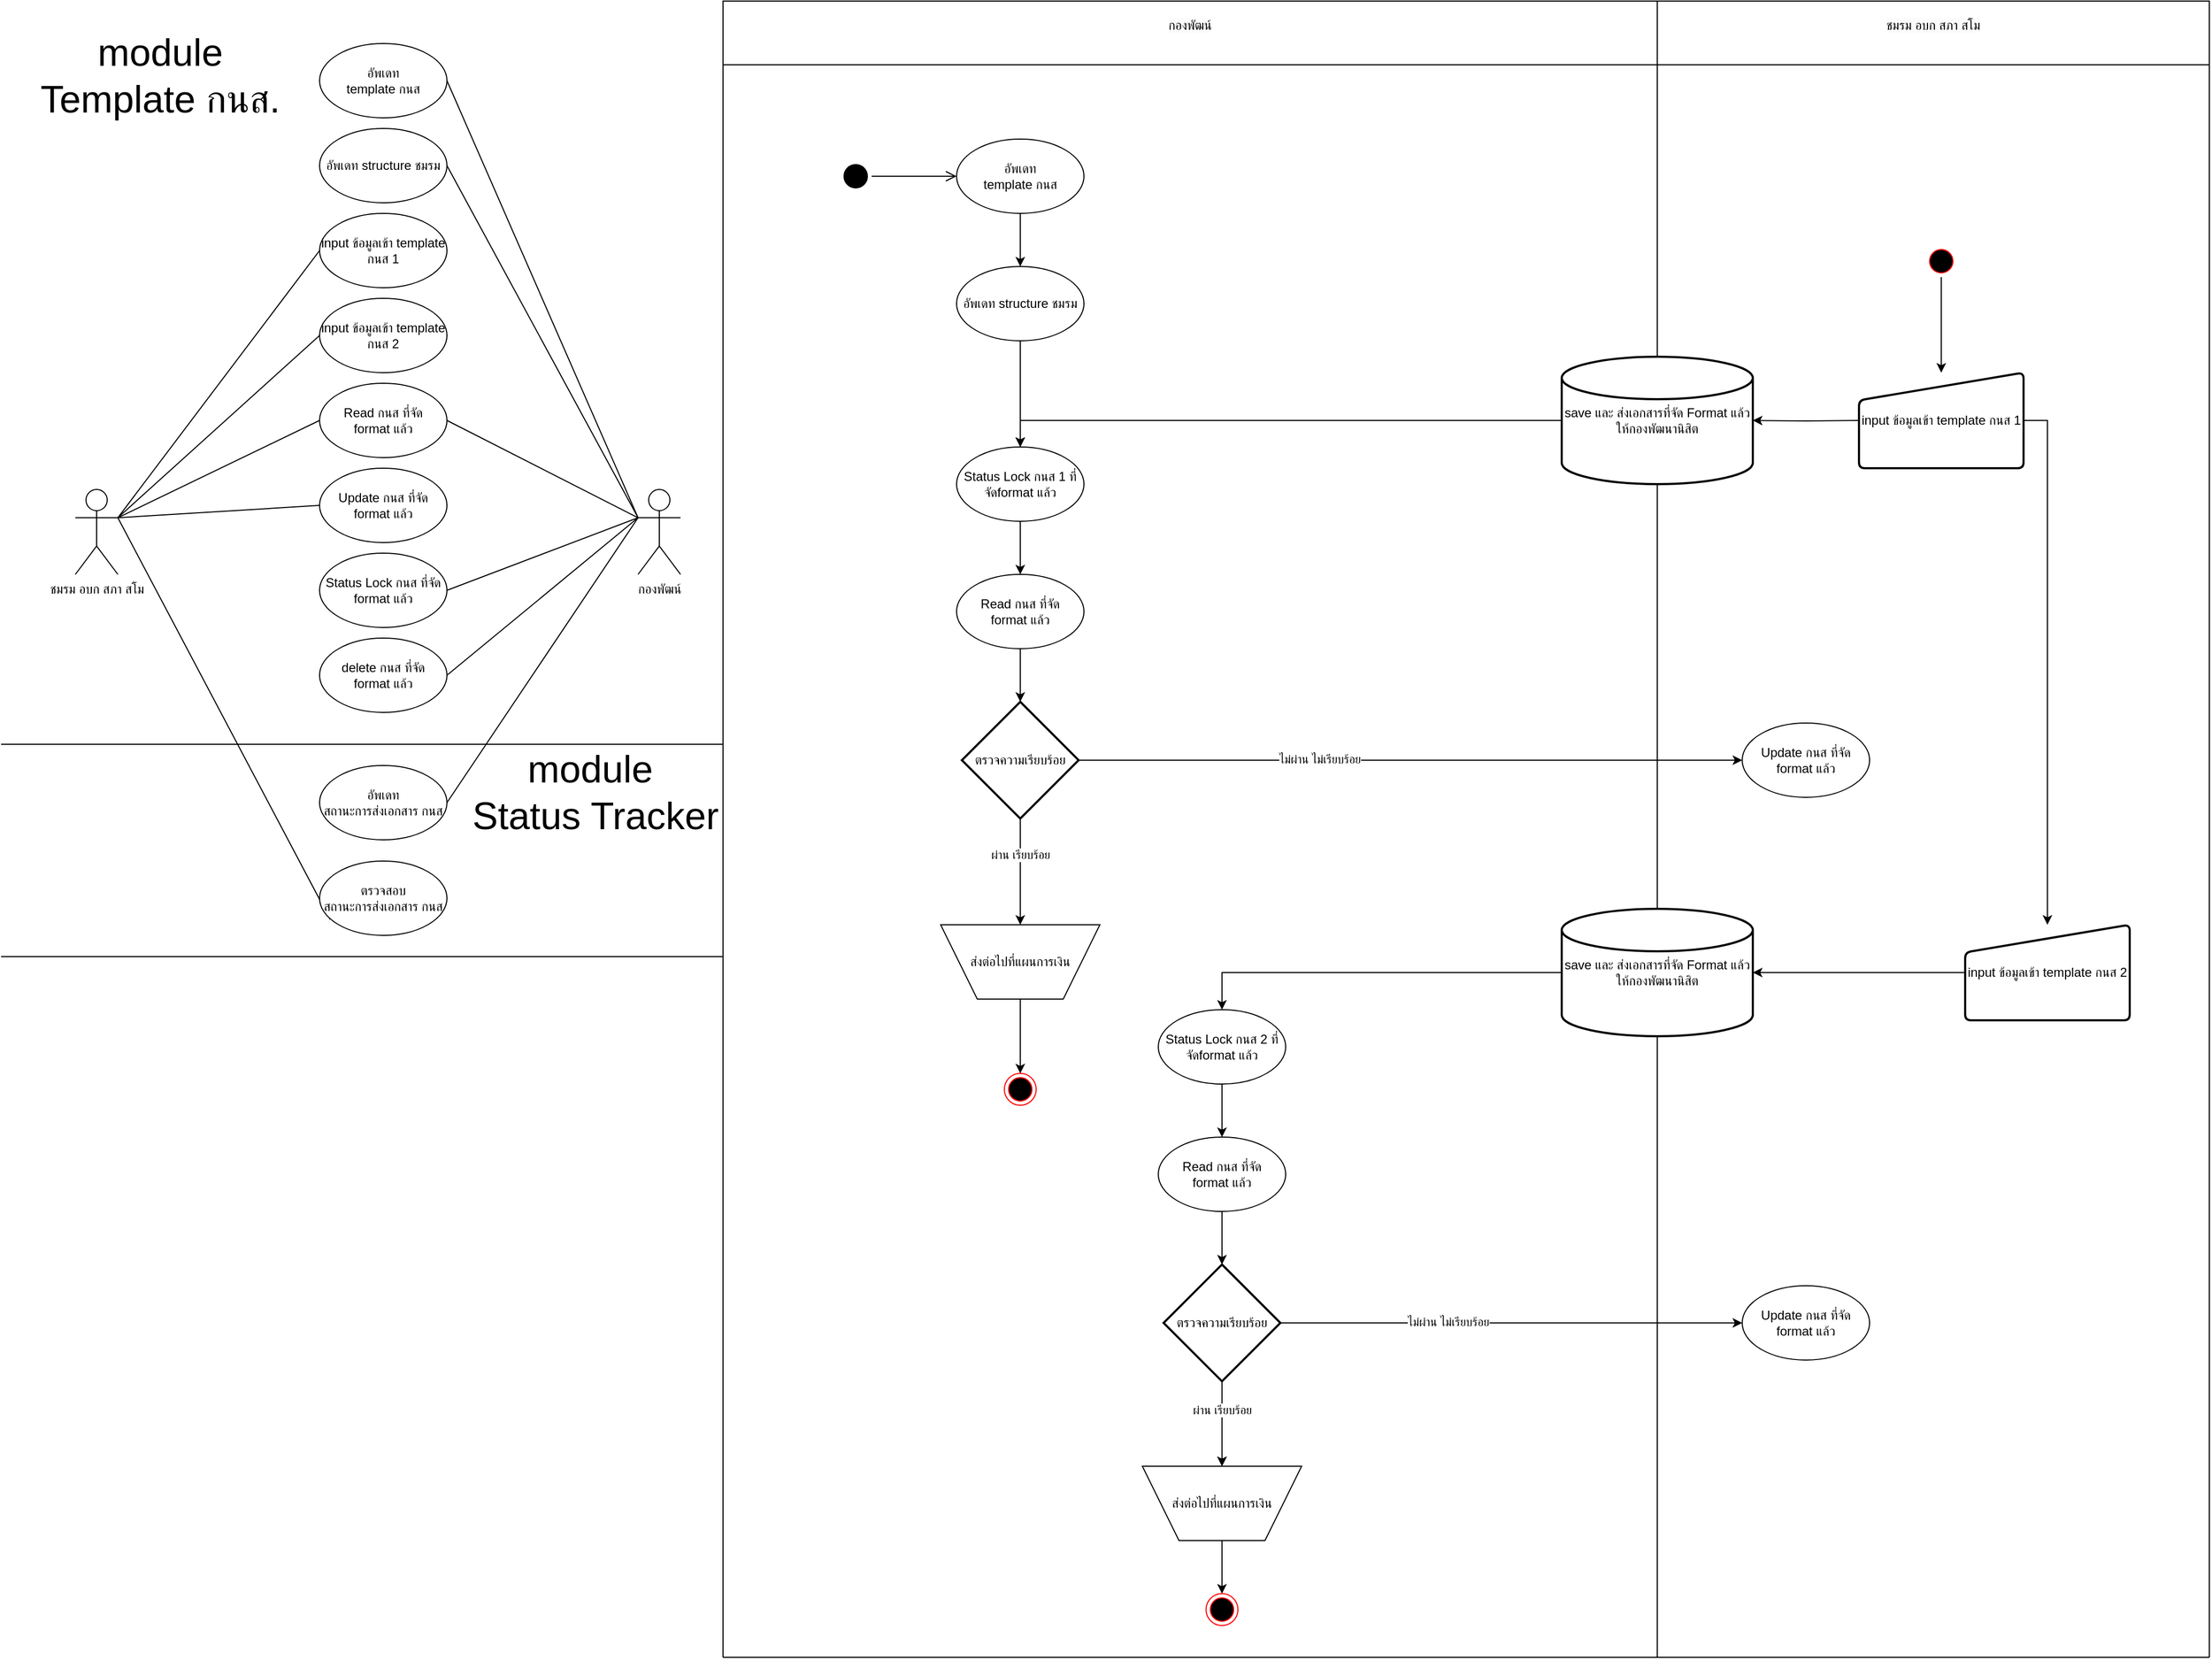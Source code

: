 <mxfile version="21.7.2" type="github">
  <diagram name="Page-1" id="ZzN4FH9oetMk5YErNFHV">
    <mxGraphModel dx="5592" dy="3036" grid="1" gridSize="10" guides="1" tooltips="1" connect="1" arrows="1" fold="1" page="1" pageScale="1" pageWidth="2336" pageHeight="1654" math="0" shadow="0">
      <root>
        <mxCell id="0" />
        <mxCell id="1" parent="0" />
        <mxCell id="msKGphXNFUlelB7VB5vX-10" style="rounded=0;orthogonalLoop=1;jettySize=auto;html=1;entryX=0;entryY=0.5;entryDx=0;entryDy=0;endArrow=none;endFill=0;exitX=1;exitY=0.333;exitDx=0;exitDy=0;exitPerimeter=0;" edge="1" parent="1" source="gzNE2DXyNcuvEshY9NXV-2">
          <mxGeometry relative="1" as="geometry">
            <mxPoint x="310.0" y="865" as="targetPoint" />
            <mxPoint x="160" y="340" as="sourcePoint" />
          </mxGeometry>
        </mxCell>
        <mxCell id="gzNE2DXyNcuvEshY9NXV-2" value="ชมรม อบก สภา สโม" style="shape=umlActor;verticalLabelPosition=bottom;verticalAlign=top;html=1;" parent="1" vertex="1">
          <mxGeometry x="70" y="460" width="40" height="80" as="geometry" />
        </mxCell>
        <mxCell id="6FQQcwOXX1aC3el29gg5-3" style="edgeStyle=none;rounded=0;orthogonalLoop=1;jettySize=auto;html=1;exitX=0;exitY=0.333;exitDx=0;exitDy=0;exitPerimeter=0;entryX=1;entryY=0.5;entryDx=0;entryDy=0;endArrow=none;endFill=0;" parent="1" source="gzNE2DXyNcuvEshY9NXV-4" target="gzNE2DXyNcuvEshY9NXV-9" edge="1">
          <mxGeometry relative="1" as="geometry" />
        </mxCell>
        <mxCell id="msKGphXNFUlelB7VB5vX-9" style="rounded=0;orthogonalLoop=1;jettySize=auto;html=1;exitX=0;exitY=0.333;exitDx=0;exitDy=0;exitPerimeter=0;entryX=1;entryY=0.5;entryDx=0;entryDy=0;endArrow=none;endFill=0;" edge="1" parent="1" source="gzNE2DXyNcuvEshY9NXV-4" target="msKGphXNFUlelB7VB5vX-8">
          <mxGeometry relative="1" as="geometry" />
        </mxCell>
        <mxCell id="gzNE2DXyNcuvEshY9NXV-4" value="กองพัฒน์" style="shape=umlActor;verticalLabelPosition=bottom;verticalAlign=top;html=1;" parent="1" vertex="1">
          <mxGeometry x="600" y="460" width="40" height="80" as="geometry" />
        </mxCell>
        <mxCell id="gzNE2DXyNcuvEshY9NXV-6" value="input ข้อมูลเข้า template กนส 1" style="ellipse;whiteSpace=wrap;html=1;" parent="1" vertex="1">
          <mxGeometry x="300" y="200" width="120" height="70" as="geometry" />
        </mxCell>
        <mxCell id="gzNE2DXyNcuvEshY9NXV-8" value="input ข้อมูลเข้า template กนส 2" style="ellipse;whiteSpace=wrap;html=1;" parent="1" vertex="1">
          <mxGeometry x="300" y="280" width="120" height="70" as="geometry" />
        </mxCell>
        <mxCell id="gzNE2DXyNcuvEshY9NXV-9" value="อัพเดท&lt;br&gt;template กนส" style="ellipse;whiteSpace=wrap;html=1;" parent="1" vertex="1">
          <mxGeometry x="300" y="40" width="120" height="70" as="geometry" />
        </mxCell>
        <mxCell id="gzNE2DXyNcuvEshY9NXV-10" value="อัพเดท structure ชมรม" style="ellipse;whiteSpace=wrap;html=1;" parent="1" vertex="1">
          <mxGeometry x="300" y="120" width="120" height="70" as="geometry" />
        </mxCell>
        <mxCell id="gzNE2DXyNcuvEshY9NXV-11" value="Read กนส ที่จัด &lt;br&gt;format แล้ว" style="ellipse;whiteSpace=wrap;html=1;" parent="1" vertex="1">
          <mxGeometry x="300" y="360" width="120" height="70" as="geometry" />
        </mxCell>
        <mxCell id="gzNE2DXyNcuvEshY9NXV-12" value="Update กนส ที่จัด&lt;br style=&quot;border-color: var(--border-color);&quot;&gt;format แล้ว" style="ellipse;whiteSpace=wrap;html=1;" parent="1" vertex="1">
          <mxGeometry x="300" y="440" width="120" height="70" as="geometry" />
        </mxCell>
        <mxCell id="gzNE2DXyNcuvEshY9NXV-13" value="Status Lock กนส ที่จัด&lt;br style=&quot;border-color: var(--border-color);&quot;&gt;format แล้ว" style="ellipse;whiteSpace=wrap;html=1;" parent="1" vertex="1">
          <mxGeometry x="300" y="520" width="120" height="70" as="geometry" />
        </mxCell>
        <mxCell id="gzNE2DXyNcuvEshY9NXV-14" value="delete กนส ที่จัด&lt;br style=&quot;border-color: var(--border-color);&quot;&gt;format แล้ว" style="ellipse;whiteSpace=wrap;html=1;" parent="1" vertex="1">
          <mxGeometry x="300" y="600" width="120" height="70" as="geometry" />
        </mxCell>
        <mxCell id="6FQQcwOXX1aC3el29gg5-4" style="edgeStyle=none;rounded=0;orthogonalLoop=1;jettySize=auto;html=1;exitX=0;exitY=0.333;exitDx=0;exitDy=0;exitPerimeter=0;entryX=1;entryY=0.5;entryDx=0;entryDy=0;endArrow=none;endFill=0;" parent="1" source="gzNE2DXyNcuvEshY9NXV-4" target="gzNE2DXyNcuvEshY9NXV-10" edge="1">
          <mxGeometry relative="1" as="geometry">
            <mxPoint x="500" y="317" as="sourcePoint" />
            <mxPoint x="430" y="85" as="targetPoint" />
          </mxGeometry>
        </mxCell>
        <mxCell id="6FQQcwOXX1aC3el29gg5-5" style="edgeStyle=none;rounded=0;orthogonalLoop=1;jettySize=auto;html=1;exitX=0;exitY=0.333;exitDx=0;exitDy=0;exitPerimeter=0;entryX=1;entryY=0.5;entryDx=0;entryDy=0;endArrow=none;endFill=0;" parent="1" source="gzNE2DXyNcuvEshY9NXV-4" target="gzNE2DXyNcuvEshY9NXV-11" edge="1">
          <mxGeometry relative="1" as="geometry">
            <mxPoint x="500" y="317" as="sourcePoint" />
            <mxPoint x="430" y="165" as="targetPoint" />
          </mxGeometry>
        </mxCell>
        <mxCell id="6FQQcwOXX1aC3el29gg5-6" style="edgeStyle=none;rounded=0;orthogonalLoop=1;jettySize=auto;html=1;exitX=0;exitY=0.333;exitDx=0;exitDy=0;exitPerimeter=0;entryX=1;entryY=0.5;entryDx=0;entryDy=0;endArrow=none;endFill=0;" parent="1" source="gzNE2DXyNcuvEshY9NXV-4" target="gzNE2DXyNcuvEshY9NXV-13" edge="1">
          <mxGeometry relative="1" as="geometry">
            <mxPoint x="500" y="317" as="sourcePoint" />
            <mxPoint x="430" y="405" as="targetPoint" />
          </mxGeometry>
        </mxCell>
        <mxCell id="6FQQcwOXX1aC3el29gg5-7" style="edgeStyle=none;rounded=0;orthogonalLoop=1;jettySize=auto;html=1;exitX=0;exitY=0.333;exitDx=0;exitDy=0;exitPerimeter=0;entryX=1;entryY=0.5;entryDx=0;entryDy=0;endArrow=none;endFill=0;" parent="1" source="gzNE2DXyNcuvEshY9NXV-4" target="gzNE2DXyNcuvEshY9NXV-14" edge="1">
          <mxGeometry relative="1" as="geometry">
            <mxPoint x="500" y="317" as="sourcePoint" />
            <mxPoint x="430" y="565" as="targetPoint" />
          </mxGeometry>
        </mxCell>
        <mxCell id="6FQQcwOXX1aC3el29gg5-8" style="edgeStyle=none;rounded=0;orthogonalLoop=1;jettySize=auto;html=1;exitX=1;exitY=0.333;exitDx=0;exitDy=0;exitPerimeter=0;entryX=0;entryY=0.5;entryDx=0;entryDy=0;endArrow=none;endFill=0;" parent="1" source="gzNE2DXyNcuvEshY9NXV-2" target="gzNE2DXyNcuvEshY9NXV-6" edge="1">
          <mxGeometry relative="1" as="geometry">
            <mxPoint x="230" y="302" as="sourcePoint" />
            <mxPoint x="160" y="150" as="targetPoint" />
          </mxGeometry>
        </mxCell>
        <mxCell id="6FQQcwOXX1aC3el29gg5-9" style="edgeStyle=none;rounded=0;orthogonalLoop=1;jettySize=auto;html=1;entryX=0;entryY=0.5;entryDx=0;entryDy=0;endArrow=none;endFill=0;exitX=1;exitY=0.333;exitDx=0;exitDy=0;exitPerimeter=0;" parent="1" source="gzNE2DXyNcuvEshY9NXV-2" target="gzNE2DXyNcuvEshY9NXV-8" edge="1">
          <mxGeometry relative="1" as="geometry">
            <mxPoint x="230" y="310" as="sourcePoint" />
            <mxPoint x="310" y="245" as="targetPoint" />
          </mxGeometry>
        </mxCell>
        <mxCell id="6FQQcwOXX1aC3el29gg5-10" style="edgeStyle=none;rounded=0;orthogonalLoop=1;jettySize=auto;html=1;entryX=0;entryY=0.5;entryDx=0;entryDy=0;endArrow=none;endFill=0;exitX=1;exitY=0.333;exitDx=0;exitDy=0;exitPerimeter=0;" parent="1" source="gzNE2DXyNcuvEshY9NXV-2" target="gzNE2DXyNcuvEshY9NXV-11" edge="1">
          <mxGeometry relative="1" as="geometry">
            <mxPoint x="240" y="320" as="sourcePoint" />
            <mxPoint x="310" y="325" as="targetPoint" />
          </mxGeometry>
        </mxCell>
        <mxCell id="6FQQcwOXX1aC3el29gg5-11" style="edgeStyle=none;rounded=0;orthogonalLoop=1;jettySize=auto;html=1;entryX=0;entryY=0.5;entryDx=0;entryDy=0;endArrow=none;endFill=0;exitX=1;exitY=0.333;exitDx=0;exitDy=0;exitPerimeter=0;" parent="1" source="gzNE2DXyNcuvEshY9NXV-2" target="gzNE2DXyNcuvEshY9NXV-12" edge="1">
          <mxGeometry relative="1" as="geometry">
            <mxPoint x="240" y="317" as="sourcePoint" />
            <mxPoint x="310" y="405" as="targetPoint" />
          </mxGeometry>
        </mxCell>
        <mxCell id="msKGphXNFUlelB7VB5vX-1" value="module Template กนส." style="text;html=1;strokeColor=none;fillColor=none;align=center;verticalAlign=middle;whiteSpace=wrap;rounded=0;fontSize=36;" vertex="1" parent="1">
          <mxGeometry x="20" y="30" width="260" height="80" as="geometry" />
        </mxCell>
        <mxCell id="msKGphXNFUlelB7VB5vX-2" value="" style="endArrow=none;html=1;rounded=0;" edge="1" parent="1">
          <mxGeometry width="50" height="50" relative="1" as="geometry">
            <mxPoint y="700" as="sourcePoint" />
            <mxPoint x="680" y="700" as="targetPoint" />
          </mxGeometry>
        </mxCell>
        <mxCell id="msKGphXNFUlelB7VB5vX-3" value="" style="endArrow=none;html=1;rounded=0;" edge="1" parent="1">
          <mxGeometry width="50" height="50" relative="1" as="geometry">
            <mxPoint x="680" y="1560" as="sourcePoint" />
            <mxPoint x="680" as="targetPoint" />
          </mxGeometry>
        </mxCell>
        <mxCell id="msKGphXNFUlelB7VB5vX-4" value="module&amp;nbsp;&lt;br&gt;Status Tracker" style="text;html=1;strokeColor=none;fillColor=none;align=center;verticalAlign=middle;whiteSpace=wrap;rounded=0;fontSize=36;" vertex="1" parent="1">
          <mxGeometry x="440" y="720" width="240" height="50" as="geometry" />
        </mxCell>
        <mxCell id="msKGphXNFUlelB7VB5vX-8" value="อัพเดท&lt;br&gt;สถานะการส่งเอกสาร กนส" style="ellipse;whiteSpace=wrap;html=1;" vertex="1" parent="1">
          <mxGeometry x="300" y="720" width="120" height="70" as="geometry" />
        </mxCell>
        <mxCell id="msKGphXNFUlelB7VB5vX-11" value="ตรวจสอบ&lt;br&gt;สถานะการส่งเอกสาร กนส" style="ellipse;whiteSpace=wrap;html=1;" vertex="1" parent="1">
          <mxGeometry x="300" y="810" width="120" height="70" as="geometry" />
        </mxCell>
        <mxCell id="msKGphXNFUlelB7VB5vX-12" value="" style="endArrow=none;html=1;rounded=0;" edge="1" parent="1">
          <mxGeometry width="50" height="50" relative="1" as="geometry">
            <mxPoint y="900" as="sourcePoint" />
            <mxPoint x="680" y="900" as="targetPoint" />
          </mxGeometry>
        </mxCell>
        <mxCell id="msKGphXNFUlelB7VB5vX-14" value="&#xa;&lt;span style=&quot;color: rgb(0, 0, 0); font-family: Helvetica; font-size: 12px; font-style: normal; font-variant-ligatures: normal; font-variant-caps: normal; font-weight: 400; letter-spacing: normal; orphans: 2; text-align: center; text-indent: 0px; text-transform: none; widows: 2; word-spacing: 0px; -webkit-text-stroke-width: 0px; background-color: rgb(251, 251, 251); text-decoration-thickness: initial; text-decoration-style: initial; text-decoration-color: initial; float: none; display: inline !important;&quot;&gt;กองพัฒน์&lt;/span&gt;&#xa;&#xa;" style="rounded=0;whiteSpace=wrap;html=1;" vertex="1" parent="1">
          <mxGeometry x="680" width="880" height="60" as="geometry" />
        </mxCell>
        <mxCell id="msKGphXNFUlelB7VB5vX-15" value="&#xa;&lt;span style=&quot;color: rgb(0, 0, 0); font-family: Helvetica; font-size: 12px; font-style: normal; font-variant-ligatures: normal; font-variant-caps: normal; font-weight: 400; letter-spacing: normal; orphans: 2; text-align: center; text-indent: 0px; text-transform: none; widows: 2; word-spacing: 0px; -webkit-text-stroke-width: 0px; background-color: rgb(251, 251, 251); text-decoration-thickness: initial; text-decoration-style: initial; text-decoration-color: initial; float: none; display: inline !important;&quot;&gt;ชมรม อบก สภา สโม&lt;/span&gt;&#xa;&#xa;" style="rounded=0;whiteSpace=wrap;html=1;" vertex="1" parent="1">
          <mxGeometry x="1560" width="520" height="60" as="geometry" />
        </mxCell>
        <mxCell id="msKGphXNFUlelB7VB5vX-16" value="" style="ellipse;html=1;shape=startState;fillColor=#000000;strokeColor=#000000;" vertex="1" parent="1">
          <mxGeometry x="790" y="150" width="30" height="30" as="geometry" />
        </mxCell>
        <mxCell id="msKGphXNFUlelB7VB5vX-17" value="" style="edgeStyle=orthogonalEdgeStyle;html=1;verticalAlign=bottom;endArrow=open;endSize=8;strokeColor=#000000;rounded=0;exitX=1;exitY=0.5;exitDx=0;exitDy=0;entryX=0;entryY=0.5;entryDx=0;entryDy=0;" edge="1" source="msKGphXNFUlelB7VB5vX-16" parent="1" target="msKGphXNFUlelB7VB5vX-22">
          <mxGeometry relative="1" as="geometry">
            <mxPoint x="890" y="165" as="targetPoint" />
          </mxGeometry>
        </mxCell>
        <mxCell id="msKGphXNFUlelB7VB5vX-18" value="" style="ellipse;html=1;shape=endState;fillColor=#000000;strokeColor=#ff0000;" vertex="1" parent="1">
          <mxGeometry x="945" y="1010" width="30" height="30" as="geometry" />
        </mxCell>
        <mxCell id="msKGphXNFUlelB7VB5vX-31" style="edgeStyle=orthogonalEdgeStyle;rounded=0;orthogonalLoop=1;jettySize=auto;html=1;exitX=0.5;exitY=1;exitDx=0;exitDy=0;entryX=0.5;entryY=0;entryDx=0;entryDy=0;" edge="1" parent="1" source="msKGphXNFUlelB7VB5vX-22" target="msKGphXNFUlelB7VB5vX-23">
          <mxGeometry relative="1" as="geometry" />
        </mxCell>
        <mxCell id="msKGphXNFUlelB7VB5vX-22" value="อัพเดท&lt;br&gt;template กนส" style="ellipse;whiteSpace=wrap;html=1;" vertex="1" parent="1">
          <mxGeometry x="900" y="130" width="120" height="70" as="geometry" />
        </mxCell>
        <mxCell id="msKGphXNFUlelB7VB5vX-37" style="edgeStyle=orthogonalEdgeStyle;rounded=0;orthogonalLoop=1;jettySize=auto;html=1;exitX=0.5;exitY=1;exitDx=0;exitDy=0;entryX=0.5;entryY=0;entryDx=0;entryDy=0;" edge="1" parent="1" source="msKGphXNFUlelB7VB5vX-23" target="msKGphXNFUlelB7VB5vX-28">
          <mxGeometry relative="1" as="geometry" />
        </mxCell>
        <mxCell id="msKGphXNFUlelB7VB5vX-23" value="อัพเดท structure ชมรม" style="ellipse;whiteSpace=wrap;html=1;" vertex="1" parent="1">
          <mxGeometry x="900" y="250" width="120" height="70" as="geometry" />
        </mxCell>
        <mxCell id="msKGphXNFUlelB7VB5vX-35" style="edgeStyle=orthogonalEdgeStyle;rounded=0;orthogonalLoop=1;jettySize=auto;html=1;exitX=0;exitY=0.5;exitDx=0;exitDy=0;entryX=1;entryY=0.5;entryDx=0;entryDy=0;entryPerimeter=0;" edge="1" parent="1" target="msKGphXNFUlelB7VB5vX-66">
          <mxGeometry relative="1" as="geometry">
            <mxPoint x="1750" y="395" as="sourcePoint" />
            <mxPoint x="1620" y="395" as="targetPoint" />
          </mxGeometry>
        </mxCell>
        <mxCell id="msKGphXNFUlelB7VB5vX-60" style="edgeStyle=orthogonalEdgeStyle;rounded=0;orthogonalLoop=1;jettySize=auto;html=1;exitX=1;exitY=0.5;exitDx=0;exitDy=0;entryX=0.5;entryY=0;entryDx=0;entryDy=0;" edge="1" parent="1" source="msKGphXNFUlelB7VB5vX-67" target="msKGphXNFUlelB7VB5vX-68">
          <mxGeometry relative="1" as="geometry">
            <mxPoint x="2010" y="395" as="sourcePoint" />
            <mxPoint x="2030" y="880" as="targetPoint" />
          </mxGeometry>
        </mxCell>
        <mxCell id="msKGphXNFUlelB7VB5vX-61" style="edgeStyle=orthogonalEdgeStyle;rounded=0;orthogonalLoop=1;jettySize=auto;html=1;exitX=0;exitY=0.5;exitDx=0;exitDy=0;entryX=1;entryY=0.5;entryDx=0;entryDy=0;entryPerimeter=0;" edge="1" parent="1" source="msKGphXNFUlelB7VB5vX-68" target="msKGphXNFUlelB7VB5vX-65">
          <mxGeometry relative="1" as="geometry">
            <mxPoint x="1830" y="915" as="sourcePoint" />
            <mxPoint x="1620" y="915" as="targetPoint" />
          </mxGeometry>
        </mxCell>
        <mxCell id="msKGphXNFUlelB7VB5vX-46" style="edgeStyle=orthogonalEdgeStyle;rounded=0;orthogonalLoop=1;jettySize=auto;html=1;exitX=0.5;exitY=1;exitDx=0;exitDy=0;entryX=0.5;entryY=0;entryDx=0;entryDy=0;entryPerimeter=0;" edge="1" parent="1" source="msKGphXNFUlelB7VB5vX-26" target="msKGphXNFUlelB7VB5vX-39">
          <mxGeometry relative="1" as="geometry" />
        </mxCell>
        <mxCell id="msKGphXNFUlelB7VB5vX-26" value="Read กนส ที่จัด &lt;br&gt;format แล้ว" style="ellipse;whiteSpace=wrap;html=1;" vertex="1" parent="1">
          <mxGeometry x="900" y="540" width="120" height="70" as="geometry" />
        </mxCell>
        <mxCell id="msKGphXNFUlelB7VB5vX-45" style="edgeStyle=orthogonalEdgeStyle;rounded=0;orthogonalLoop=1;jettySize=auto;html=1;exitX=0.5;exitY=1;exitDx=0;exitDy=0;entryX=0.5;entryY=0;entryDx=0;entryDy=0;" edge="1" parent="1" source="msKGphXNFUlelB7VB5vX-28" target="msKGphXNFUlelB7VB5vX-26">
          <mxGeometry relative="1" as="geometry" />
        </mxCell>
        <mxCell id="msKGphXNFUlelB7VB5vX-28" value="Status Lock กนส 1 ที่จัดformat แล้ว" style="ellipse;whiteSpace=wrap;html=1;" vertex="1" parent="1">
          <mxGeometry x="900" y="420" width="120" height="70" as="geometry" />
        </mxCell>
        <mxCell id="msKGphXNFUlelB7VB5vX-33" style="edgeStyle=orthogonalEdgeStyle;rounded=0;orthogonalLoop=1;jettySize=auto;html=1;exitX=0.5;exitY=1;exitDx=0;exitDy=0;entryX=0.5;entryY=0;entryDx=0;entryDy=0;" edge="1" parent="1" source="msKGphXNFUlelB7VB5vX-32" target="msKGphXNFUlelB7VB5vX-67">
          <mxGeometry relative="1" as="geometry">
            <mxPoint x="1810" y="360" as="targetPoint" />
          </mxGeometry>
        </mxCell>
        <mxCell id="msKGphXNFUlelB7VB5vX-32" value="" style="ellipse;html=1;shape=startState;fillColor=#000000;strokeColor=#ff0000;" vertex="1" parent="1">
          <mxGeometry x="1812.5" y="230" width="30" height="30" as="geometry" />
        </mxCell>
        <mxCell id="msKGphXNFUlelB7VB5vX-36" style="edgeStyle=orthogonalEdgeStyle;rounded=0;orthogonalLoop=1;jettySize=auto;html=1;exitX=0;exitY=0.5;exitDx=0;exitDy=0;entryX=0.5;entryY=0;entryDx=0;entryDy=0;exitPerimeter=0;" edge="1" parent="1" source="msKGphXNFUlelB7VB5vX-66" target="msKGphXNFUlelB7VB5vX-28">
          <mxGeometry relative="1" as="geometry">
            <mxPoint x="1500" y="395" as="sourcePoint" />
          </mxGeometry>
        </mxCell>
        <mxCell id="msKGphXNFUlelB7VB5vX-41" style="edgeStyle=orthogonalEdgeStyle;rounded=0;orthogonalLoop=1;jettySize=auto;html=1;exitX=1;exitY=0.5;exitDx=0;exitDy=0;exitPerimeter=0;entryX=0;entryY=0.5;entryDx=0;entryDy=0;" edge="1" parent="1" source="msKGphXNFUlelB7VB5vX-39" target="msKGphXNFUlelB7VB5vX-27">
          <mxGeometry relative="1" as="geometry" />
        </mxCell>
        <mxCell id="msKGphXNFUlelB7VB5vX-43" value="ไม่ผ่าน ไม่เรียบร้อย" style="edgeLabel;html=1;align=center;verticalAlign=middle;resizable=0;points=[];" vertex="1" connectable="0" parent="msKGphXNFUlelB7VB5vX-41">
          <mxGeometry x="-0.276" y="1" relative="1" as="geometry">
            <mxPoint as="offset" />
          </mxGeometry>
        </mxCell>
        <mxCell id="msKGphXNFUlelB7VB5vX-71" style="edgeStyle=orthogonalEdgeStyle;rounded=0;orthogonalLoop=1;jettySize=auto;html=1;exitX=0.5;exitY=1;exitDx=0;exitDy=0;exitPerimeter=0;entryX=0.5;entryY=0;entryDx=0;entryDy=0;" edge="1" parent="1" source="msKGphXNFUlelB7VB5vX-39" target="msKGphXNFUlelB7VB5vX-69">
          <mxGeometry relative="1" as="geometry" />
        </mxCell>
        <mxCell id="msKGphXNFUlelB7VB5vX-73" value="ผ่าน เรียบร้อย" style="edgeLabel;html=1;align=center;verticalAlign=middle;resizable=0;points=[];" vertex="1" connectable="0" parent="msKGphXNFUlelB7VB5vX-71">
          <mxGeometry x="-0.325" relative="1" as="geometry">
            <mxPoint as="offset" />
          </mxGeometry>
        </mxCell>
        <mxCell id="msKGphXNFUlelB7VB5vX-39" value="ตรวจความเรียบร้อย" style="strokeWidth=2;html=1;shape=mxgraph.flowchart.decision;whiteSpace=wrap;" vertex="1" parent="1">
          <mxGeometry x="905" y="660" width="110" height="110" as="geometry" />
        </mxCell>
        <mxCell id="msKGphXNFUlelB7VB5vX-42" value="" style="endArrow=none;html=1;rounded=0;entryX=1;entryY=1;entryDx=0;entryDy=0;" edge="1" parent="1" target="msKGphXNFUlelB7VB5vX-14">
          <mxGeometry width="50" height="50" relative="1" as="geometry">
            <mxPoint x="1560" y="1560" as="sourcePoint" />
            <mxPoint x="1570" y="130" as="targetPoint" />
          </mxGeometry>
        </mxCell>
        <mxCell id="msKGphXNFUlelB7VB5vX-27" value="Update กนส ที่จัด&lt;br style=&quot;border-color: var(--border-color);&quot;&gt;format แล้ว" style="ellipse;whiteSpace=wrap;html=1;" vertex="1" parent="1">
          <mxGeometry x="1640" y="680" width="120" height="70" as="geometry" />
        </mxCell>
        <mxCell id="msKGphXNFUlelB7VB5vX-47" style="edgeStyle=orthogonalEdgeStyle;rounded=0;orthogonalLoop=1;jettySize=auto;html=1;exitX=0.5;exitY=1;exitDx=0;exitDy=0;entryX=0.5;entryY=0;entryDx=0;entryDy=0;entryPerimeter=0;" edge="1" parent="1" source="msKGphXNFUlelB7VB5vX-48" target="msKGphXNFUlelB7VB5vX-53">
          <mxGeometry relative="1" as="geometry" />
        </mxCell>
        <mxCell id="msKGphXNFUlelB7VB5vX-48" value="Read กนส ที่จัด &lt;br&gt;format แล้ว" style="ellipse;whiteSpace=wrap;html=1;" vertex="1" parent="1">
          <mxGeometry x="1090" y="1070" width="120" height="70" as="geometry" />
        </mxCell>
        <mxCell id="msKGphXNFUlelB7VB5vX-49" style="edgeStyle=orthogonalEdgeStyle;rounded=0;orthogonalLoop=1;jettySize=auto;html=1;exitX=0.5;exitY=1;exitDx=0;exitDy=0;entryX=0.5;entryY=0;entryDx=0;entryDy=0;" edge="1" parent="1" source="msKGphXNFUlelB7VB5vX-50" target="msKGphXNFUlelB7VB5vX-48">
          <mxGeometry relative="1" as="geometry" />
        </mxCell>
        <mxCell id="msKGphXNFUlelB7VB5vX-50" value="Status Lock กนส 2 ที่จัดformat แล้ว" style="ellipse;whiteSpace=wrap;html=1;" vertex="1" parent="1">
          <mxGeometry x="1090" y="950" width="120" height="70" as="geometry" />
        </mxCell>
        <mxCell id="msKGphXNFUlelB7VB5vX-51" style="edgeStyle=orthogonalEdgeStyle;rounded=0;orthogonalLoop=1;jettySize=auto;html=1;exitX=1;exitY=0.5;exitDx=0;exitDy=0;exitPerimeter=0;entryX=0;entryY=0.5;entryDx=0;entryDy=0;" edge="1" parent="1" source="msKGphXNFUlelB7VB5vX-53" target="msKGphXNFUlelB7VB5vX-54">
          <mxGeometry relative="1" as="geometry" />
        </mxCell>
        <mxCell id="msKGphXNFUlelB7VB5vX-52" value="ไม่ผ่าน ไม่เรียบร้อย" style="edgeLabel;html=1;align=center;verticalAlign=middle;resizable=0;points=[];" vertex="1" connectable="0" parent="msKGphXNFUlelB7VB5vX-51">
          <mxGeometry x="-0.276" y="1" relative="1" as="geometry">
            <mxPoint as="offset" />
          </mxGeometry>
        </mxCell>
        <mxCell id="msKGphXNFUlelB7VB5vX-78" value="" style="edgeStyle=orthogonalEdgeStyle;rounded=0;orthogonalLoop=1;jettySize=auto;html=1;" edge="1" parent="1" source="msKGphXNFUlelB7VB5vX-53" target="msKGphXNFUlelB7VB5vX-77">
          <mxGeometry relative="1" as="geometry" />
        </mxCell>
        <mxCell id="msKGphXNFUlelB7VB5vX-53" value="ตรวจความเรียบร้อย" style="strokeWidth=2;html=1;shape=mxgraph.flowchart.decision;whiteSpace=wrap;" vertex="1" parent="1">
          <mxGeometry x="1095" y="1190" width="110" height="110" as="geometry" />
        </mxCell>
        <mxCell id="msKGphXNFUlelB7VB5vX-54" value="Update กนส ที่จัด&lt;br style=&quot;border-color: var(--border-color);&quot;&gt;format แล้ว" style="ellipse;whiteSpace=wrap;html=1;" vertex="1" parent="1">
          <mxGeometry x="1640" y="1210" width="120" height="70" as="geometry" />
        </mxCell>
        <mxCell id="msKGphXNFUlelB7VB5vX-63" style="edgeStyle=orthogonalEdgeStyle;rounded=0;orthogonalLoop=1;jettySize=auto;html=1;exitX=0;exitY=0.5;exitDx=0;exitDy=0;entryX=0.5;entryY=0;entryDx=0;entryDy=0;exitPerimeter=0;" edge="1" parent="1" source="msKGphXNFUlelB7VB5vX-65" target="msKGphXNFUlelB7VB5vX-50">
          <mxGeometry relative="1" as="geometry">
            <mxPoint x="1500" y="915" as="sourcePoint" />
          </mxGeometry>
        </mxCell>
        <mxCell id="msKGphXNFUlelB7VB5vX-65" value="save และ ส่งเอกสารที่จัด Format แล้ว ให้กองพัฒนานิสิต" style="strokeWidth=2;html=1;shape=mxgraph.flowchart.database;whiteSpace=wrap;" vertex="1" parent="1">
          <mxGeometry x="1470" y="855" width="180" height="120" as="geometry" />
        </mxCell>
        <mxCell id="msKGphXNFUlelB7VB5vX-66" value="save และ ส่งเอกสารที่จัด Format แล้ว ให้กองพัฒนานิสิต" style="strokeWidth=2;html=1;shape=mxgraph.flowchart.database;whiteSpace=wrap;" vertex="1" parent="1">
          <mxGeometry x="1470" y="335" width="180" height="120" as="geometry" />
        </mxCell>
        <mxCell id="msKGphXNFUlelB7VB5vX-67" value="input ข้อมูลเข้า template กนส 1" style="html=1;strokeWidth=2;shape=manualInput;whiteSpace=wrap;rounded=1;size=26;arcSize=11;" vertex="1" parent="1">
          <mxGeometry x="1750" y="350" width="155" height="90" as="geometry" />
        </mxCell>
        <mxCell id="msKGphXNFUlelB7VB5vX-68" value="input ข้อมูลเข้า template กนส 2" style="html=1;strokeWidth=2;shape=manualInput;whiteSpace=wrap;rounded=1;size=26;arcSize=11;" vertex="1" parent="1">
          <mxGeometry x="1850" y="870" width="155" height="90" as="geometry" />
        </mxCell>
        <mxCell id="msKGphXNFUlelB7VB5vX-80" style="edgeStyle=orthogonalEdgeStyle;rounded=0;orthogonalLoop=1;jettySize=auto;html=1;exitX=0.5;exitY=1;exitDx=0;exitDy=0;entryX=0.5;entryY=0;entryDx=0;entryDy=0;" edge="1" parent="1" source="msKGphXNFUlelB7VB5vX-69" target="msKGphXNFUlelB7VB5vX-18">
          <mxGeometry relative="1" as="geometry" />
        </mxCell>
        <mxCell id="msKGphXNFUlelB7VB5vX-69" value="ส่งต่อไปที่แผนการเงิน" style="verticalLabelPosition=middle;verticalAlign=middle;html=1;shape=trapezoid;perimeter=trapezoidPerimeter;whiteSpace=wrap;size=0.23;arcSize=10;flipV=1;labelPosition=center;align=center;" vertex="1" parent="1">
          <mxGeometry x="885" y="870" width="150" height="70" as="geometry" />
        </mxCell>
        <mxCell id="msKGphXNFUlelB7VB5vX-74" style="edgeStyle=orthogonalEdgeStyle;rounded=0;orthogonalLoop=1;jettySize=auto;html=1;exitX=0.5;exitY=1;exitDx=0;exitDy=0;exitPerimeter=0;entryX=0.5;entryY=0;entryDx=0;entryDy=0;" edge="1" parent="1" source="msKGphXNFUlelB7VB5vX-53" target="msKGphXNFUlelB7VB5vX-77">
          <mxGeometry relative="1" as="geometry">
            <mxPoint x="1149.83" y="1300" as="sourcePoint" />
            <mxPoint x="1149.83" y="1380" as="targetPoint" />
          </mxGeometry>
        </mxCell>
        <mxCell id="msKGphXNFUlelB7VB5vX-75" value="ผ่าน เรียบร้อย" style="edgeLabel;html=1;align=center;verticalAlign=middle;resizable=0;points=[];" vertex="1" connectable="0" parent="msKGphXNFUlelB7VB5vX-74">
          <mxGeometry x="-0.325" relative="1" as="geometry">
            <mxPoint as="offset" />
          </mxGeometry>
        </mxCell>
        <mxCell id="msKGphXNFUlelB7VB5vX-82" style="edgeStyle=orthogonalEdgeStyle;rounded=0;orthogonalLoop=1;jettySize=auto;html=1;exitX=0.5;exitY=1;exitDx=0;exitDy=0;entryX=0.5;entryY=0;entryDx=0;entryDy=0;" edge="1" parent="1" source="msKGphXNFUlelB7VB5vX-77" target="msKGphXNFUlelB7VB5vX-81">
          <mxGeometry relative="1" as="geometry" />
        </mxCell>
        <mxCell id="msKGphXNFUlelB7VB5vX-77" value="ส่งต่อไปที่แผนการเงิน" style="verticalLabelPosition=middle;verticalAlign=middle;html=1;shape=trapezoid;perimeter=trapezoidPerimeter;whiteSpace=wrap;size=0.23;arcSize=10;flipV=1;labelPosition=center;align=center;" vertex="1" parent="1">
          <mxGeometry x="1075" y="1380" width="150" height="70" as="geometry" />
        </mxCell>
        <mxCell id="msKGphXNFUlelB7VB5vX-81" value="" style="ellipse;html=1;shape=endState;fillColor=#000000;strokeColor=#ff0000;" vertex="1" parent="1">
          <mxGeometry x="1135" y="1500" width="30" height="30" as="geometry" />
        </mxCell>
        <mxCell id="msKGphXNFUlelB7VB5vX-84" value="" style="endArrow=none;html=1;rounded=0;entryX=1;entryY=1;entryDx=0;entryDy=0;" edge="1" parent="1">
          <mxGeometry width="50" height="50" relative="1" as="geometry">
            <mxPoint x="2080" y="1560" as="sourcePoint" />
            <mxPoint x="2080" y="60" as="targetPoint" />
          </mxGeometry>
        </mxCell>
        <mxCell id="msKGphXNFUlelB7VB5vX-85" value="" style="endArrow=none;html=1;rounded=0;" edge="1" parent="1">
          <mxGeometry width="50" height="50" relative="1" as="geometry">
            <mxPoint x="680" y="1560" as="sourcePoint" />
            <mxPoint x="2080" y="1560" as="targetPoint" />
          </mxGeometry>
        </mxCell>
      </root>
    </mxGraphModel>
  </diagram>
</mxfile>
